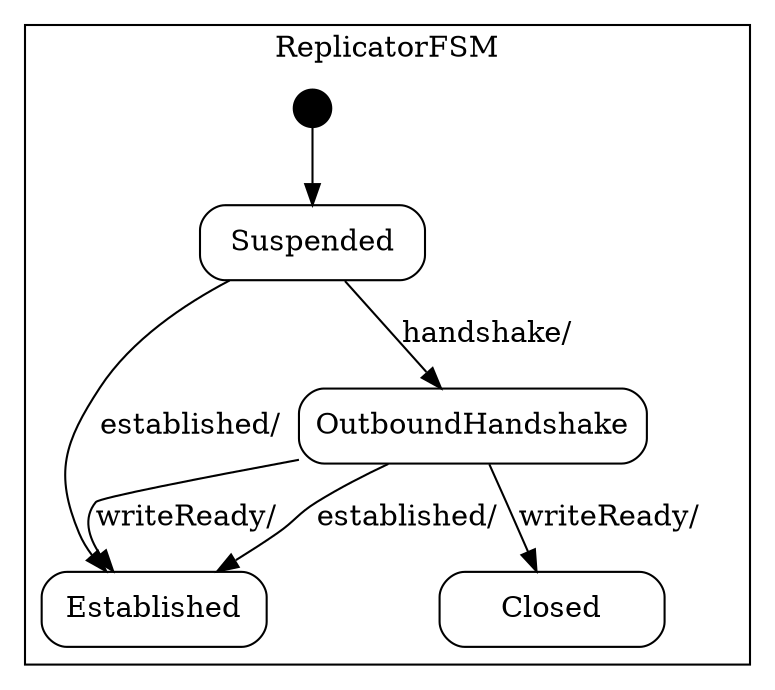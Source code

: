 digraph Replicator {

    node
        [shape=Mrecord width=1.5];

    subgraph cluster_ReplicatorFSM {

        label="ReplicatorFSM";

        //
        // States (Nodes)
        //

        "ReplicatorFSM::Suspended"
            [label="{Suspended}"];

        "ReplicatorFSM::Established"
            [label="{Established}"];

        "ReplicatorFSM::OutboundHandshake"
            [label="{OutboundHandshake}"];

        "ReplicatorFSM::Closed"
            [label="{Closed}"];

        "%start"
            [label="" shape=circle style=filled fillcolor=black width=0.25];

        //
        // Transitions (Edges)
        //

        "ReplicatorFSM::Suspended" -> "ReplicatorFSM::Established"
            [label="established/\l"];

        "ReplicatorFSM::Suspended" -> "ReplicatorFSM::OutboundHandshake"
            [label="handshake/\l"];

        "ReplicatorFSM::OutboundHandshake" -> "ReplicatorFSM::Closed"
            [label="writeReady/\l"];

        "ReplicatorFSM::OutboundHandshake" -> "ReplicatorFSM::Established"
            [label="writeReady/\l"];

        "ReplicatorFSM::OutboundHandshake" -> "ReplicatorFSM::Established"
            [label="established/\l"];

        "%start" -> "ReplicatorFSM::Suspended"
    }

}
